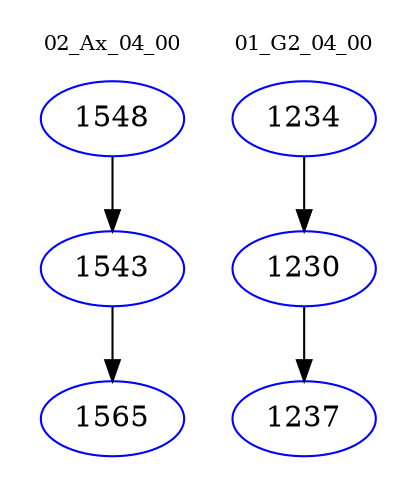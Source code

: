 digraph{
subgraph cluster_0 {
color = white
label = "02_Ax_04_00";
fontsize=10;
T0_1548 [label="1548", color="blue"]
T0_1548 -> T0_1543 [color="black"]
T0_1543 [label="1543", color="blue"]
T0_1543 -> T0_1565 [color="black"]
T0_1565 [label="1565", color="blue"]
}
subgraph cluster_1 {
color = white
label = "01_G2_04_00";
fontsize=10;
T1_1234 [label="1234", color="blue"]
T1_1234 -> T1_1230 [color="black"]
T1_1230 [label="1230", color="blue"]
T1_1230 -> T1_1237 [color="black"]
T1_1237 [label="1237", color="blue"]
}
}
